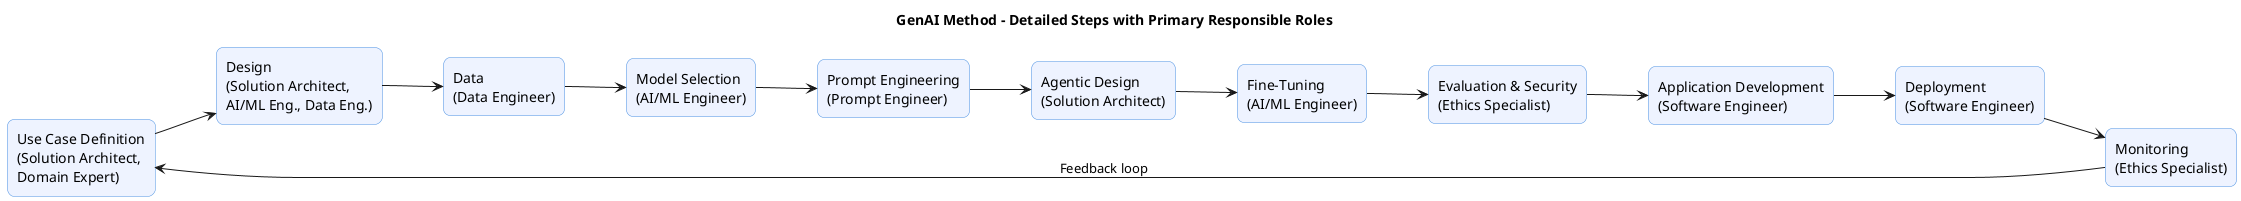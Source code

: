 @startuml
title GenAI Method – Detailed Steps with Primary Responsible Roles

skinparam rectangle {
  BackgroundColor #EEF3FF
  BorderColor     #4A90E2
  RoundCorner     15
}
left to right direction

rectangle "Use Case Definition\n(Solution Architect,\nDomain Expert)" as S1
rectangle "Design\n(Solution Architect,\nAI/ML Eng., Data Eng.)" as S2
rectangle "Data\n(Data Engineer)" as S3
rectangle "Model Selection\n(AI/ML Engineer)" as S4
rectangle "Prompt Engineering\n(Prompt Engineer)" as S5
rectangle "Agentic Design\n(Solution Architect)" as S6
rectangle "Fine-Tuning\n(AI/ML Engineer)" as S7
rectangle "Evaluation & Security\n(Ethics Specialist)" as S8
rectangle "Application Development\n(Software Engineer)" as S9
rectangle "Deployment\n(Software Engineer)" as S10
rectangle "Monitoring\n(Ethics Specialist)" as S11

S1  --> S2
S2  --> S3
S3  --> S4
S4  --> S5
S5  --> S6
S6  --> S7
S7  --> S8
S8  --> S9
S9  --> S10
S10 --> S11
S11 --> S1 : Feedback loop

@enduml
